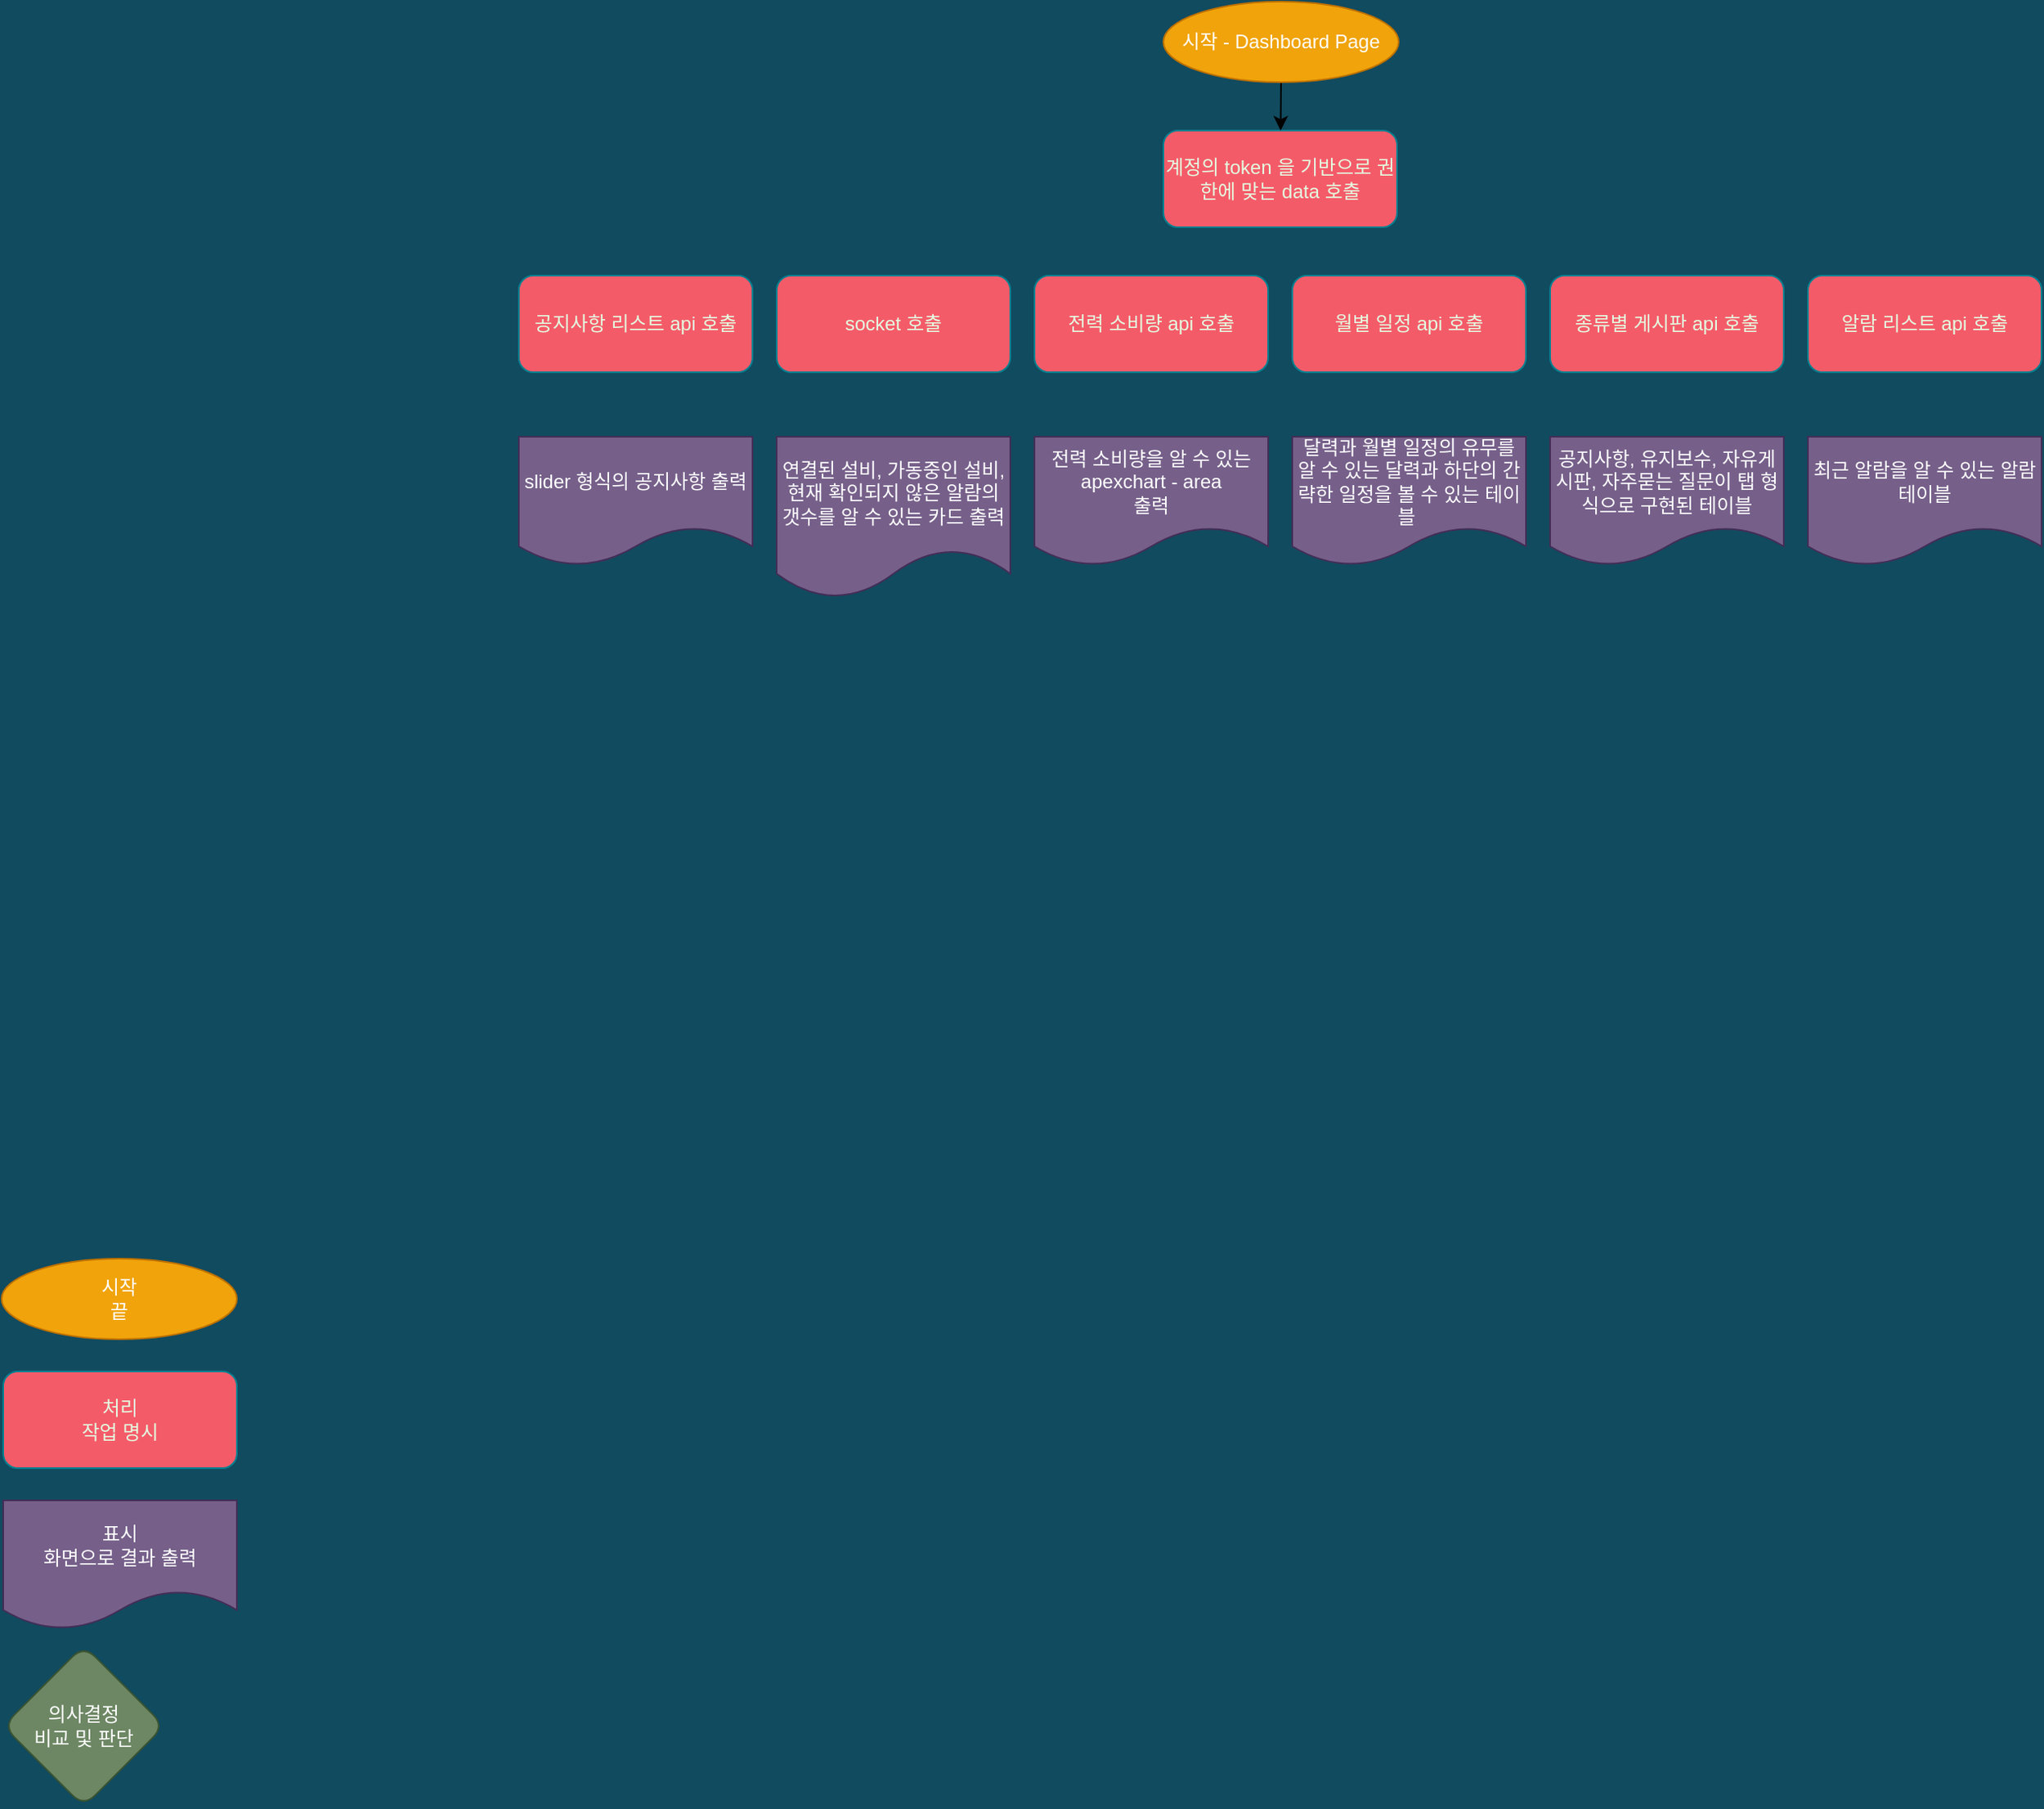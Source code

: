 <mxfile>
    <diagram id="i2lalReJyEeCFGPOjxj4" name="페이지-1">
        <mxGraphModel dx="2520" dy="1440" grid="1" gridSize="10" guides="1" tooltips="1" connect="1" arrows="1" fold="1" page="1" pageScale="1" pageWidth="827" pageHeight="1169" background="#114B5F" math="0" shadow="0">
            <root>
                <mxCell id="0"/>
                <mxCell id="1" parent="0"/>
                <mxCell id="64" value="의사결정&lt;br&gt;비교 및 판단" style="rhombus;whiteSpace=wrap;html=1;fillColor=#6d8764;strokeColor=#3A5431;fontColor=#ffffff;rounded=1;glass=0;strokeWidth=1;shadow=0;" vertex="1" parent="1">
                    <mxGeometry x="35" y="1050" width="100" height="100" as="geometry"/>
                </mxCell>
                <mxCell id="75" value="계정의 token 을 기반으로 권한에 맞는 data 호출" style="whiteSpace=wrap;html=1;fillColor=#F45B69;strokeColor=#028090;fontColor=#E4FDE1;rounded=1;glass=0;strokeWidth=1;shadow=0;" vertex="1" parent="1">
                    <mxGeometry x="755" y="110" width="145" height="60" as="geometry"/>
                </mxCell>
                <mxCell id="79" value="slider 형식의 공지사항 출력" style="shape=document;whiteSpace=wrap;html=1;boundedLbl=1;fillColor=#76608a;strokeColor=#432D57;fontColor=#ffffff;rounded=1;glass=0;strokeWidth=1;shadow=0;" vertex="1" parent="1">
                    <mxGeometry x="355" y="300" width="145" height="80" as="geometry"/>
                </mxCell>
                <mxCell id="80" value="연결된 설비, 가동중인 설비, 현재 확인되지 않은 알람의 갯수를 알 수 있는 카드 출력" style="shape=document;whiteSpace=wrap;html=1;boundedLbl=1;fillColor=#76608a;strokeColor=#432D57;fontColor=#ffffff;rounded=1;glass=0;strokeWidth=1;shadow=0;" vertex="1" parent="1">
                    <mxGeometry x="515" y="300" width="145" height="100" as="geometry"/>
                </mxCell>
                <mxCell id="82" value="전력 소비량을 알 수 있는 apexchart - area&lt;br&gt;출력" style="shape=document;whiteSpace=wrap;html=1;boundedLbl=1;fillColor=#76608a;strokeColor=#432D57;fontColor=#ffffff;rounded=1;glass=0;strokeWidth=1;shadow=0;" vertex="1" parent="1">
                    <mxGeometry x="675" y="300" width="145" height="80" as="geometry"/>
                </mxCell>
                <mxCell id="83" value="최근 알람을 알 수 있는 알람 테이블" style="shape=document;whiteSpace=wrap;html=1;boundedLbl=1;fillColor=#76608a;strokeColor=#432D57;fontColor=#ffffff;rounded=1;glass=0;strokeWidth=1;shadow=0;" vertex="1" parent="1">
                    <mxGeometry x="1155" y="300" width="145" height="80" as="geometry"/>
                </mxCell>
                <mxCell id="84" value="공지사항, 유지보수, 자유게시판, 자주묻는 질문이 탭 형식으로 구현된 테이블" style="shape=document;whiteSpace=wrap;html=1;boundedLbl=1;fillColor=#76608a;strokeColor=#432D57;fontColor=#ffffff;rounded=1;glass=0;strokeWidth=1;shadow=0;" vertex="1" parent="1">
                    <mxGeometry x="995" y="300" width="145" height="80" as="geometry"/>
                </mxCell>
                <mxCell id="85" value="달력과 월별 일정의 유무를 알 수 있는 달력과 하단의 간략한 일정을 볼 수 있는 테이블&amp;nbsp;" style="shape=document;whiteSpace=wrap;html=1;boundedLbl=1;fillColor=#76608a;strokeColor=#432D57;fontColor=#ffffff;rounded=1;glass=0;strokeWidth=1;shadow=0;" vertex="1" parent="1">
                    <mxGeometry x="835" y="300" width="145" height="80" as="geometry"/>
                </mxCell>
                <mxCell id="92" style="edgeStyle=none;html=1;exitX=0.5;exitY=1;exitDx=0;exitDy=0;" edge="1" parent="1" source="89" target="75">
                    <mxGeometry relative="1" as="geometry"/>
                </mxCell>
                <mxCell id="89" value="&lt;font color=&quot;#ffffff&quot;&gt;시작 -&amp;nbsp;Dashboard Page&lt;/font&gt;" style="ellipse;whiteSpace=wrap;html=1;fillStyle=auto;fillColor=#f0a30a;fontColor=#000000;strokeColor=#BD7000;" vertex="1" parent="1">
                    <mxGeometry x="755" y="30" width="146" height="50" as="geometry"/>
                </mxCell>
                <mxCell id="93" value="공지사항 리스트 api 호출" style="whiteSpace=wrap;html=1;fillColor=#F45B69;strokeColor=#028090;fontColor=#E4FDE1;rounded=1;glass=0;strokeWidth=1;shadow=0;" vertex="1" parent="1">
                    <mxGeometry x="355" y="200" width="145" height="60" as="geometry"/>
                </mxCell>
                <mxCell id="94" value="socket 호출&lt;span style=&quot;color: rgba(0, 0, 0, 0); font-family: monospace; font-size: 0px; text-align: start;&quot;&gt;%3CmxGraphModel%3E%3Croot%3E%3CmxCell%20id%3D%220%22%2F%3E%3CmxCell%20id%3D%221%22%20parent%3D%220%22%2F%3E%3CmxCell%20id%3D%222%22%20value%3D%22%EA%B3%B5%EC%A7%80%EC%82%AC%ED%95%AD%20%EB%A6%AC%EC%8A%A4%ED%8A%B8%20api%20%ED%98%B8%EC%B6%9C%22%20style%3D%22whiteSpace%3Dwrap%3Bhtml%3D1%3BfillColor%3D%23F45B69%3BstrokeColor%3D%23028090%3BfontColor%3D%23E4FDE1%3Brounded%3D1%3Bglass%3D0%3BstrokeWidth%3D1%3Bshadow%3D0%3B%22%20vertex%3D%221%22%20parent%3D%221%22%3E%3CmxGeometry%20x%3D%2250%22%20y%3D%22210%22%20width%3D%22145%22%20height%3D%2260%22%20as%3D%22geometry%22%2F%3E%3C%2FmxCell%3E%3C%2Froot%3E%3C%2FmxGraphModel%3E&lt;/span&gt;" style="whiteSpace=wrap;html=1;fillColor=#F45B69;strokeColor=#028090;fontColor=#E4FDE1;rounded=1;glass=0;strokeWidth=1;shadow=0;" vertex="1" parent="1">
                    <mxGeometry x="515" y="200" width="145" height="60" as="geometry"/>
                </mxCell>
                <mxCell id="95" value="전력 소비량 api 호출" style="whiteSpace=wrap;html=1;fillColor=#F45B69;strokeColor=#028090;fontColor=#E4FDE1;rounded=1;glass=0;strokeWidth=1;shadow=0;" vertex="1" parent="1">
                    <mxGeometry x="675" y="200" width="145" height="60" as="geometry"/>
                </mxCell>
                <mxCell id="96" value="월별 일정 api 호출" style="whiteSpace=wrap;html=1;fillColor=#F45B69;strokeColor=#028090;fontColor=#E4FDE1;rounded=1;glass=0;strokeWidth=1;shadow=0;" vertex="1" parent="1">
                    <mxGeometry x="835" y="200" width="145" height="60" as="geometry"/>
                </mxCell>
                <mxCell id="97" value="종류별 게시판 api 호출" style="whiteSpace=wrap;html=1;fillColor=#F45B69;strokeColor=#028090;fontColor=#E4FDE1;rounded=1;glass=0;strokeWidth=1;shadow=0;" vertex="1" parent="1">
                    <mxGeometry x="995" y="200" width="145" height="60" as="geometry"/>
                </mxCell>
                <mxCell id="98" value="알람 리스트 api 호출" style="whiteSpace=wrap;html=1;fillColor=#F45B69;strokeColor=#028090;fontColor=#E4FDE1;rounded=1;glass=0;strokeWidth=1;shadow=0;" vertex="1" parent="1">
                    <mxGeometry x="1155" y="200" width="145" height="60" as="geometry"/>
                </mxCell>
                <mxCell id="99" value="표시&lt;br&gt;화면으로 결과 출력" style="shape=document;whiteSpace=wrap;html=1;boundedLbl=1;fillColor=#76608a;strokeColor=#432D57;fontColor=#ffffff;rounded=1;glass=0;strokeWidth=1;shadow=0;" vertex="1" parent="1">
                    <mxGeometry x="35" y="960" width="145" height="80" as="geometry"/>
                </mxCell>
                <mxCell id="100" value="처리&lt;br&gt;작업 명시" style="whiteSpace=wrap;html=1;fillColor=#F45B69;strokeColor=#028090;fontColor=#E4FDE1;rounded=1;glass=0;strokeWidth=1;shadow=0;" vertex="1" parent="1">
                    <mxGeometry x="35" y="880" width="145" height="60" as="geometry"/>
                </mxCell>
                <mxCell id="101" value="&lt;font color=&quot;#ffffff&quot;&gt;시작&lt;br&gt;끝&lt;/font&gt;" style="ellipse;whiteSpace=wrap;html=1;fillStyle=auto;fillColor=#f0a30a;fontColor=#000000;strokeColor=#BD7000;" vertex="1" parent="1">
                    <mxGeometry x="34" y="810" width="146" height="50" as="geometry"/>
                </mxCell>
            </root>
        </mxGraphModel>
    </diagram>
</mxfile>